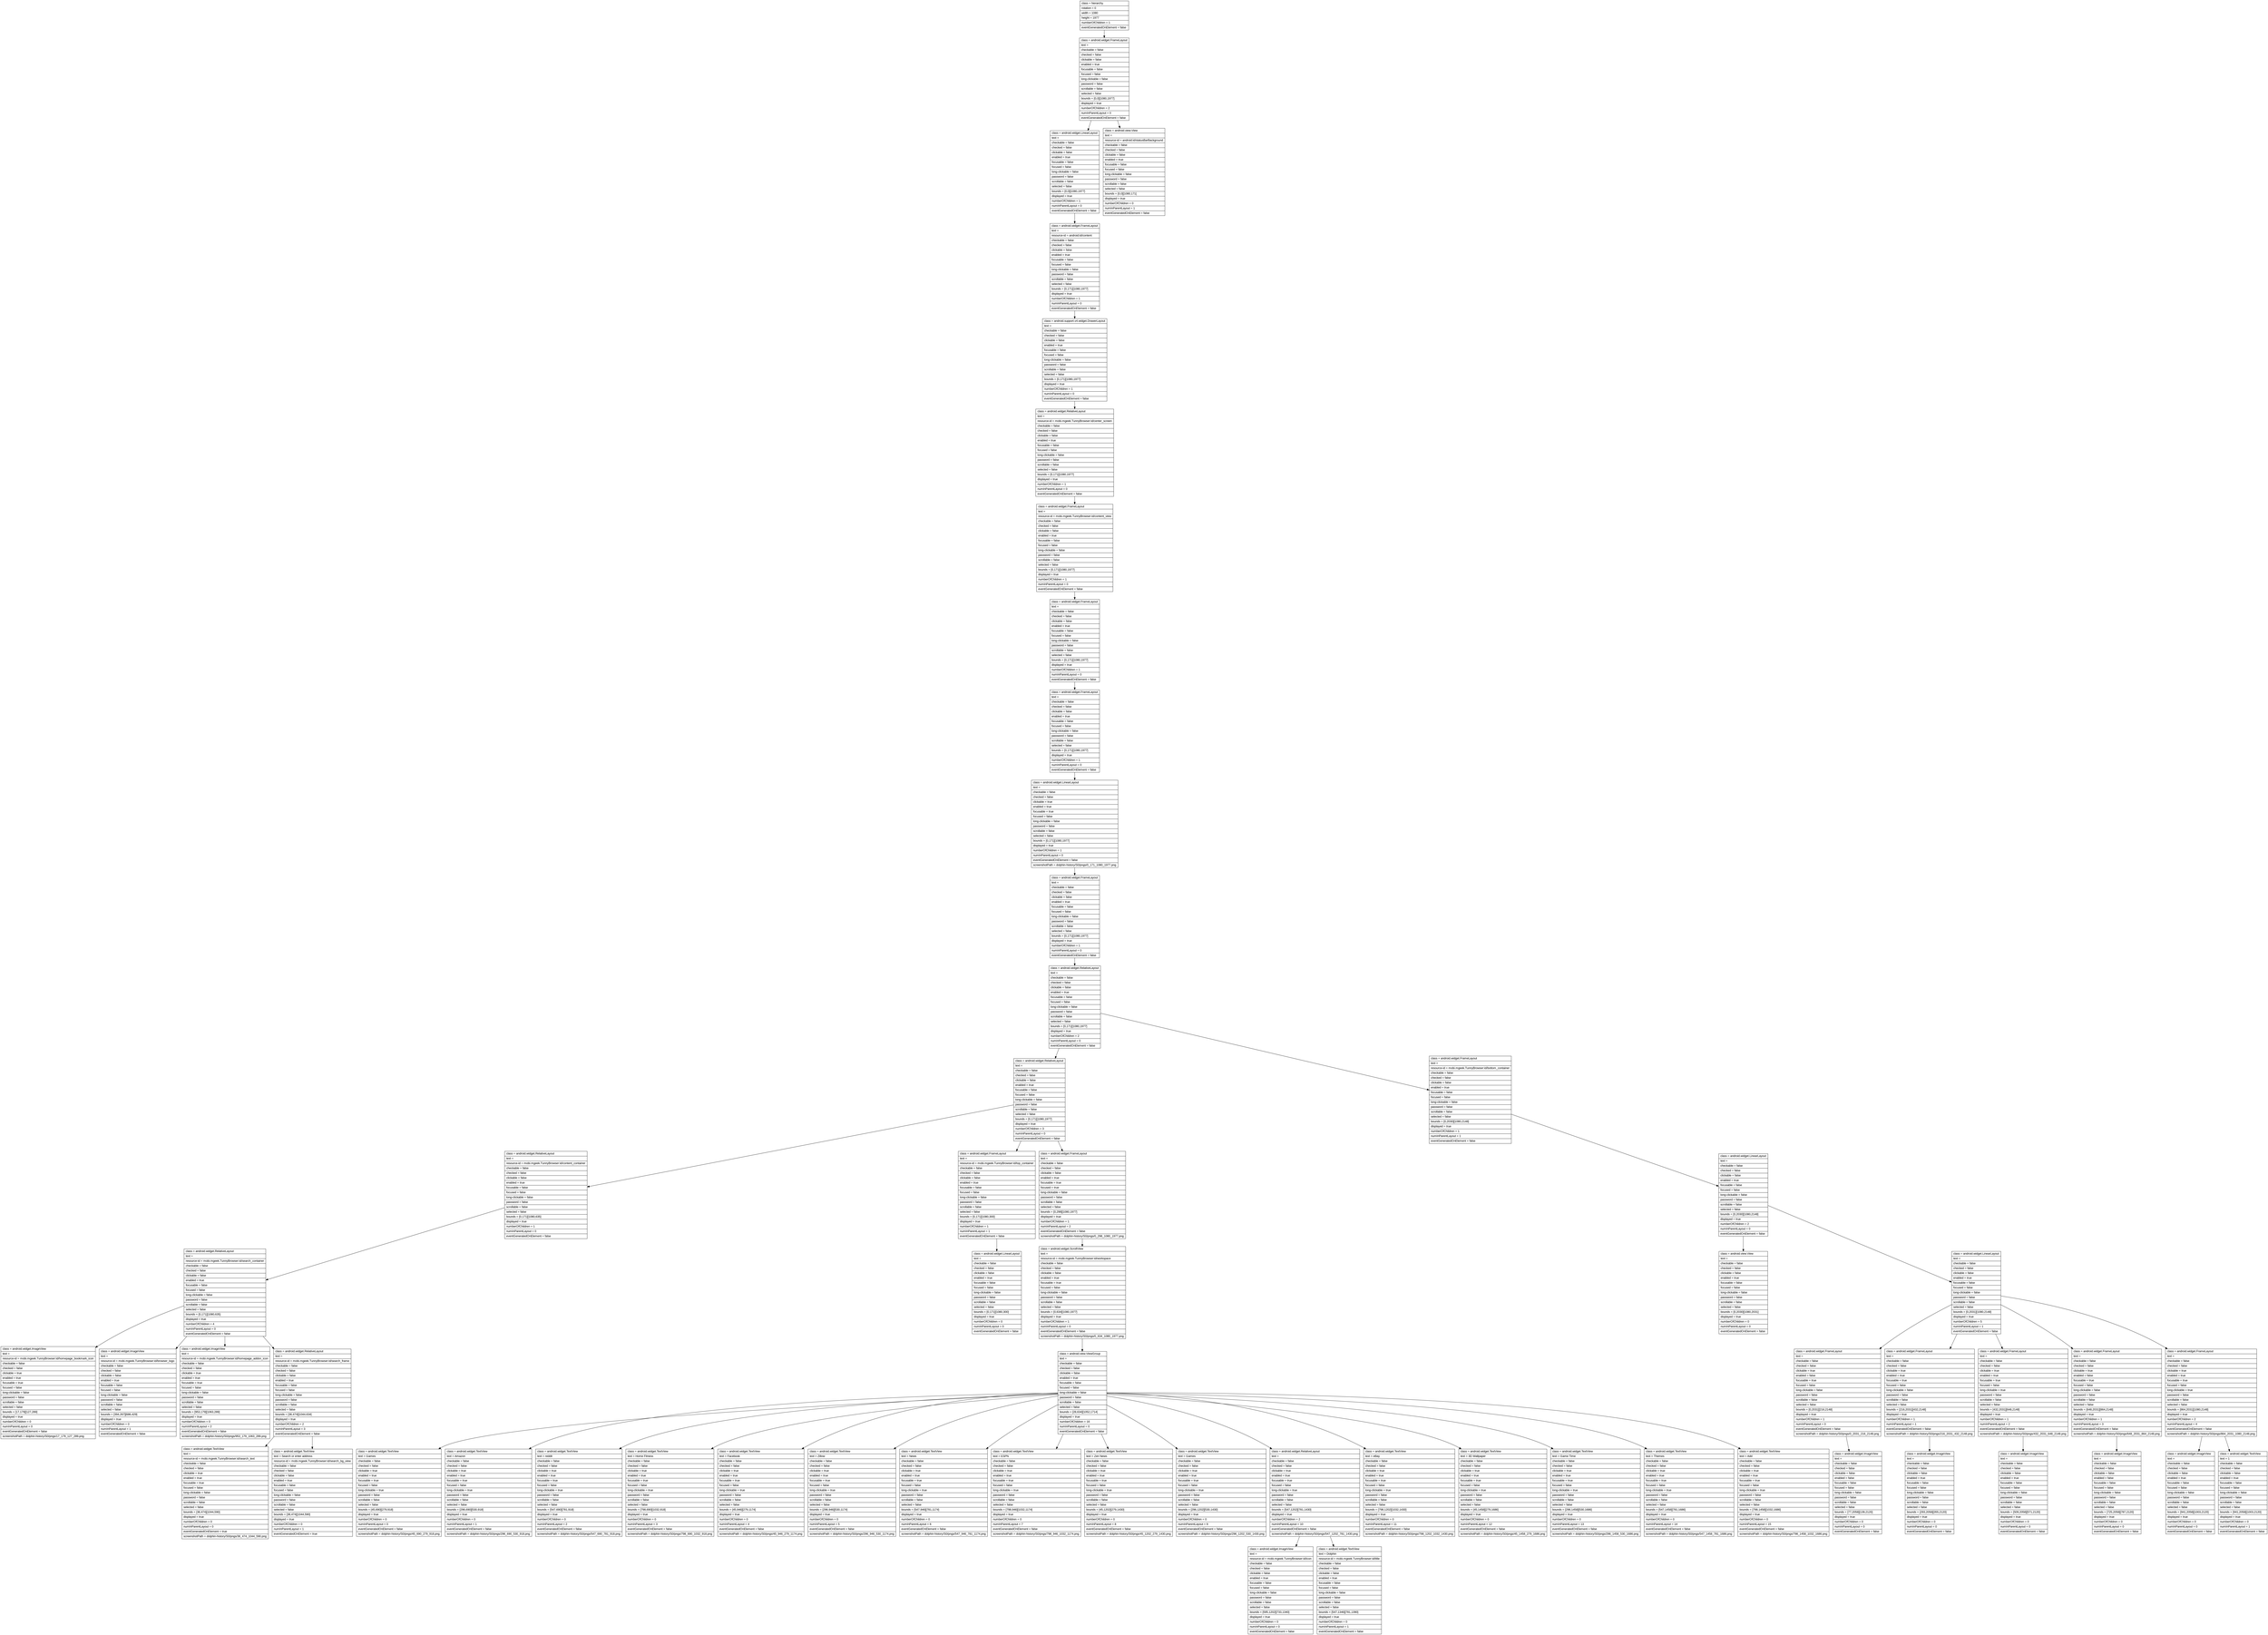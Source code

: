 digraph Layout {

	node [shape=record fontname=Arial];

	0	[label="{class = hierarchy\l|rotation = 0\l|width = 1080\l|height = 1977\l|numberOfChildren = 1\l|eventGeneratedOnElement = false \l}"]
	1	[label="{class = android.widget.FrameLayout\l|text = \l|checkable = false\l|checked = false\l|clickable = false\l|enabled = true\l|focusable = false\l|focused = false\l|long-clickable = false\l|password = false\l|scrollable = false\l|selected = false\l|bounds = [0,0][1080,1977]\l|displayed = true\l|numberOfChildren = 2\l|numInParentLayout = 0\l|eventGeneratedOnElement = false \l}"]
	2	[label="{class = android.widget.LinearLayout\l|text = \l|checkable = false\l|checked = false\l|clickable = false\l|enabled = true\l|focusable = false\l|focused = false\l|long-clickable = false\l|password = false\l|scrollable = false\l|selected = false\l|bounds = [0,0][1080,1977]\l|displayed = true\l|numberOfChildren = 1\l|numInParentLayout = 0\l|eventGeneratedOnElement = false \l}"]
	3	[label="{class = android.view.View\l|text = \l|resource-id = android:id/statusBarBackground\l|checkable = false\l|checked = false\l|clickable = false\l|enabled = true\l|focusable = false\l|focused = false\l|long-clickable = false\l|password = false\l|scrollable = false\l|selected = false\l|bounds = [0,0][1080,171]\l|displayed = true\l|numberOfChildren = 0\l|numInParentLayout = 1\l|eventGeneratedOnElement = false \l}"]
	4	[label="{class = android.widget.FrameLayout\l|text = \l|resource-id = android:id/content\l|checkable = false\l|checked = false\l|clickable = false\l|enabled = true\l|focusable = false\l|focused = false\l|long-clickable = false\l|password = false\l|scrollable = false\l|selected = false\l|bounds = [0,171][1080,1977]\l|displayed = true\l|numberOfChildren = 1\l|numInParentLayout = 0\l|eventGeneratedOnElement = false \l}"]
	5	[label="{class = android.support.v4.widget.DrawerLayout\l|text = \l|checkable = false\l|checked = false\l|clickable = false\l|enabled = true\l|focusable = false\l|focused = false\l|long-clickable = false\l|password = false\l|scrollable = false\l|selected = false\l|bounds = [0,171][1080,1977]\l|displayed = true\l|numberOfChildren = 1\l|numInParentLayout = 0\l|eventGeneratedOnElement = false \l}"]
	6	[label="{class = android.widget.RelativeLayout\l|text = \l|resource-id = mobi.mgeek.TunnyBrowser:id/center_screen\l|checkable = false\l|checked = false\l|clickable = false\l|enabled = true\l|focusable = false\l|focused = false\l|long-clickable = false\l|password = false\l|scrollable = false\l|selected = false\l|bounds = [0,171][1080,1977]\l|displayed = true\l|numberOfChildren = 1\l|numInParentLayout = 0\l|eventGeneratedOnElement = false \l}"]
	7	[label="{class = android.widget.FrameLayout\l|text = \l|resource-id = mobi.mgeek.TunnyBrowser:id/content_view\l|checkable = false\l|checked = false\l|clickable = false\l|enabled = true\l|focusable = false\l|focused = false\l|long-clickable = false\l|password = false\l|scrollable = false\l|selected = false\l|bounds = [0,171][1080,1977]\l|displayed = true\l|numberOfChildren = 1\l|numInParentLayout = 0\l|eventGeneratedOnElement = false \l}"]
	8	[label="{class = android.widget.FrameLayout\l|text = \l|checkable = false\l|checked = false\l|clickable = false\l|enabled = true\l|focusable = false\l|focused = false\l|long-clickable = false\l|password = false\l|scrollable = false\l|selected = false\l|bounds = [0,171][1080,1977]\l|displayed = true\l|numberOfChildren = 1\l|numInParentLayout = 0\l|eventGeneratedOnElement = false \l}"]
	9	[label="{class = android.widget.FrameLayout\l|text = \l|checkable = false\l|checked = false\l|clickable = false\l|enabled = true\l|focusable = false\l|focused = false\l|long-clickable = false\l|password = false\l|scrollable = false\l|selected = false\l|bounds = [0,171][1080,1977]\l|displayed = true\l|numberOfChildren = 1\l|numInParentLayout = 0\l|eventGeneratedOnElement = false \l}"]
	10	[label="{class = android.widget.LinearLayout\l|text = \l|checkable = false\l|checked = false\l|clickable = true\l|enabled = true\l|focusable = true\l|focused = false\l|long-clickable = false\l|password = false\l|scrollable = false\l|selected = false\l|bounds = [0,171][1080,1977]\l|displayed = true\l|numberOfChildren = 1\l|numInParentLayout = 0\l|eventGeneratedOnElement = false \l|screenshotPath = dolphin-history/S0/pngs/0_171_1080_1977.png\l}"]
	11	[label="{class = android.widget.FrameLayout\l|text = \l|checkable = false\l|checked = false\l|clickable = false\l|enabled = true\l|focusable = false\l|focused = false\l|long-clickable = false\l|password = false\l|scrollable = false\l|selected = false\l|bounds = [0,171][1080,1977]\l|displayed = true\l|numberOfChildren = 1\l|numInParentLayout = 0\l|eventGeneratedOnElement = false \l}"]
	12	[label="{class = android.widget.RelativeLayout\l|text = \l|checkable = false\l|checked = false\l|clickable = false\l|enabled = true\l|focusable = false\l|focused = false\l|long-clickable = false\l|password = false\l|scrollable = false\l|selected = false\l|bounds = [0,171][1080,1977]\l|displayed = true\l|numberOfChildren = 2\l|numInParentLayout = 0\l|eventGeneratedOnElement = false \l}"]
	13	[label="{class = android.widget.RelativeLayout\l|text = \l|checkable = false\l|checked = false\l|clickable = false\l|enabled = true\l|focusable = false\l|focused = false\l|long-clickable = false\l|password = false\l|scrollable = false\l|selected = false\l|bounds = [0,171][1080,1977]\l|displayed = true\l|numberOfChildren = 3\l|numInParentLayout = 0\l|eventGeneratedOnElement = false \l}"]
	14	[label="{class = android.widget.FrameLayout\l|text = \l|resource-id = mobi.mgeek.TunnyBrowser:id/bottom_container\l|checkable = false\l|checked = false\l|clickable = false\l|enabled = true\l|focusable = false\l|focused = false\l|long-clickable = false\l|password = false\l|scrollable = false\l|selected = false\l|bounds = [0,2030][1080,2148]\l|displayed = true\l|numberOfChildren = 1\l|numInParentLayout = 1\l|eventGeneratedOnElement = false \l}"]
	15	[label="{class = android.widget.RelativeLayout\l|text = \l|resource-id = mobi.mgeek.TunnyBrowser:id/content_container\l|checkable = false\l|checked = false\l|clickable = false\l|enabled = true\l|focusable = false\l|focused = false\l|long-clickable = false\l|password = false\l|scrollable = false\l|selected = false\l|bounds = [0,171][1080,635]\l|displayed = true\l|numberOfChildren = 1\l|numInParentLayout = 0\l|eventGeneratedOnElement = false \l}"]
	16	[label="{class = android.widget.FrameLayout\l|text = \l|resource-id = mobi.mgeek.TunnyBrowser:id/top_container\l|checkable = false\l|checked = false\l|clickable = false\l|enabled = true\l|focusable = false\l|focused = false\l|long-clickable = false\l|password = false\l|scrollable = false\l|selected = false\l|bounds = [0,171][1080,300]\l|displayed = true\l|numberOfChildren = 1\l|numInParentLayout = 1\l|eventGeneratedOnElement = false \l}"]
	17	[label="{class = android.widget.FrameLayout\l|text = \l|checkable = false\l|checked = false\l|clickable = false\l|enabled = true\l|focusable = true\l|focused = true\l|long-clickable = false\l|password = false\l|scrollable = false\l|selected = false\l|bounds = [0,298][1080,1977]\l|displayed = true\l|numberOfChildren = 1\l|numInParentLayout = 2\l|eventGeneratedOnElement = false \l|screenshotPath = dolphin-history/S0/pngs/0_298_1080_1977.png\l}"]
	18	[label="{class = android.widget.LinearLayout\l|text = \l|checkable = false\l|checked = false\l|clickable = false\l|enabled = true\l|focusable = false\l|focused = false\l|long-clickable = false\l|password = false\l|scrollable = false\l|selected = false\l|bounds = [0,2030][1080,2148]\l|displayed = true\l|numberOfChildren = 2\l|numInParentLayout = 0\l|eventGeneratedOnElement = false \l}"]
	19	[label="{class = android.widget.RelativeLayout\l|text = \l|resource-id = mobi.mgeek.TunnyBrowser:id/search_container\l|checkable = false\l|checked = false\l|clickable = false\l|enabled = true\l|focusable = false\l|focused = false\l|long-clickable = false\l|password = false\l|scrollable = false\l|selected = false\l|bounds = [0,171][1080,635]\l|displayed = true\l|numberOfChildren = 4\l|numInParentLayout = 0\l|eventGeneratedOnElement = false \l}"]
	20	[label="{class = android.widget.LinearLayout\l|text = \l|checkable = false\l|checked = false\l|clickable = false\l|enabled = true\l|focusable = false\l|focused = false\l|long-clickable = false\l|password = false\l|scrollable = false\l|selected = false\l|bounds = [0,171][1080,300]\l|displayed = true\l|numberOfChildren = 0\l|numInParentLayout = 0\l|eventGeneratedOnElement = false \l}"]
	21	[label="{class = android.widget.ScrollView\l|text = \l|resource-id = mobi.mgeek.TunnyBrowser:id/workspace\l|checkable = false\l|checked = false\l|clickable = false\l|enabled = true\l|focusable = true\l|focused = false\l|long-clickable = false\l|password = false\l|scrollable = false\l|selected = false\l|bounds = [0,634][1080,1977]\l|displayed = true\l|numberOfChildren = 1\l|numInParentLayout = 0\l|eventGeneratedOnElement = false \l|screenshotPath = dolphin-history/S0/pngs/0_634_1080_1977.png\l}"]
	22	[label="{class = android.view.View\l|text = \l|checkable = false\l|checked = false\l|clickable = false\l|enabled = true\l|focusable = false\l|focused = false\l|long-clickable = false\l|password = false\l|scrollable = false\l|selected = false\l|bounds = [0,2030][1080,2031]\l|displayed = true\l|numberOfChildren = 0\l|numInParentLayout = 0\l|eventGeneratedOnElement = false \l}"]
	23	[label="{class = android.widget.LinearLayout\l|text = \l|checkable = false\l|checked = false\l|clickable = false\l|enabled = true\l|focusable = false\l|focused = false\l|long-clickable = false\l|password = false\l|scrollable = false\l|selected = false\l|bounds = [0,2031][1080,2148]\l|displayed = true\l|numberOfChildren = 5\l|numInParentLayout = 1\l|eventGeneratedOnElement = false \l}"]
	24	[label="{class = android.widget.ImageView\l|text = \l|resource-id = mobi.mgeek.TunnyBrowser:id/homepage_bookmark_icon\l|checkable = false\l|checked = false\l|clickable = true\l|enabled = true\l|focusable = true\l|focused = false\l|long-clickable = false\l|password = false\l|scrollable = false\l|selected = false\l|bounds = [17,179][127,289]\l|displayed = true\l|numberOfChildren = 0\l|numInParentLayout = 0\l|eventGeneratedOnElement = false \l|screenshotPath = dolphin-history/S0/pngs/17_179_127_289.png\l}"]
	25	[label="{class = android.widget.ImageView\l|text = \l|resource-id = mobi.mgeek.TunnyBrowser:id/browser_logo\l|checkable = false\l|checked = false\l|clickable = false\l|enabled = true\l|focusable = false\l|focused = false\l|long-clickable = false\l|password = false\l|scrollable = false\l|selected = false\l|bounds = [394,267][686,429]\l|displayed = true\l|numberOfChildren = 0\l|numInParentLayout = 1\l|eventGeneratedOnElement = false \l}"]
	26	[label="{class = android.widget.ImageView\l|text = \l|resource-id = mobi.mgeek.TunnyBrowser:id/homepage_addon_icon\l|checkable = false\l|checked = false\l|clickable = true\l|enabled = true\l|focusable = true\l|focused = false\l|long-clickable = false\l|password = false\l|scrollable = false\l|selected = false\l|bounds = [953,179][1063,289]\l|displayed = true\l|numberOfChildren = 0\l|numInParentLayout = 2\l|eventGeneratedOnElement = false \l|screenshotPath = dolphin-history/S0/pngs/953_179_1063_289.png\l}"]
	27	[label="{class = android.widget.RelativeLayout\l|text = \l|resource-id = mobi.mgeek.TunnyBrowser:id/search_frame\l|checkable = false\l|checked = false\l|clickable = false\l|enabled = true\l|focusable = false\l|focused = false\l|long-clickable = false\l|password = false\l|scrollable = false\l|selected = false\l|bounds = [36,474][1044,634]\l|displayed = true\l|numberOfChildren = 2\l|numInParentLayout = 3\l|eventGeneratedOnElement = false \l}"]
	28	[label="{class = android.view.ViewGroup\l|text = \l|checkable = false\l|checked = false\l|clickable = false\l|enabled = true\l|focusable = false\l|focused = false\l|long-clickable = false\l|password = false\l|scrollable = false\l|selected = false\l|bounds = [28,634][1052,1714]\l|displayed = true\l|numberOfChildren = 16\l|numInParentLayout = 0\l|eventGeneratedOnElement = false \l}"]
	29	[label="{class = android.widget.FrameLayout\l|text = \l|checkable = false\l|checked = false\l|clickable = true\l|enabled = false\l|focusable = true\l|focused = false\l|long-clickable = false\l|password = false\l|scrollable = false\l|selected = false\l|bounds = [0,2031][216,2148]\l|displayed = true\l|numberOfChildren = 1\l|numInParentLayout = 0\l|eventGeneratedOnElement = false \l|screenshotPath = dolphin-history/S0/pngs/0_2031_216_2148.png\l}"]
	30	[label="{class = android.widget.FrameLayout\l|text = \l|checkable = false\l|checked = false\l|clickable = true\l|enabled = true\l|focusable = true\l|focused = false\l|long-clickable = false\l|password = false\l|scrollable = false\l|selected = false\l|bounds = [216,2031][432,2148]\l|displayed = true\l|numberOfChildren = 1\l|numInParentLayout = 1\l|eventGeneratedOnElement = false \l|screenshotPath = dolphin-history/S0/pngs/216_2031_432_2148.png\l}"]
	31	[label="{class = android.widget.FrameLayout\l|text = \l|checkable = false\l|checked = false\l|clickable = true\l|enabled = true\l|focusable = true\l|focused = false\l|long-clickable = true\l|password = false\l|scrollable = false\l|selected = false\l|bounds = [432,2031][648,2148]\l|displayed = true\l|numberOfChildren = 1\l|numInParentLayout = 2\l|eventGeneratedOnElement = false \l|screenshotPath = dolphin-history/S0/pngs/432_2031_648_2148.png\l}"]
	32	[label="{class = android.widget.FrameLayout\l|text = \l|checkable = false\l|checked = false\l|clickable = true\l|enabled = false\l|focusable = true\l|focused = false\l|long-clickable = false\l|password = false\l|scrollable = false\l|selected = false\l|bounds = [648,2031][864,2148]\l|displayed = true\l|numberOfChildren = 1\l|numInParentLayout = 3\l|eventGeneratedOnElement = false \l|screenshotPath = dolphin-history/S0/pngs/648_2031_864_2148.png\l}"]
	33	[label="{class = android.widget.FrameLayout\l|text = \l|checkable = false\l|checked = false\l|clickable = true\l|enabled = true\l|focusable = true\l|focused = false\l|long-clickable = true\l|password = false\l|scrollable = false\l|selected = false\l|bounds = [864,2031][1080,2148]\l|displayed = true\l|numberOfChildren = 2\l|numInParentLayout = 4\l|eventGeneratedOnElement = false \l|screenshotPath = dolphin-history/S0/pngs/864_2031_1080_2148.png\l}"]
	34	[label="{class = android.widget.TextView\l|text = \l|resource-id = mobi.mgeek.TunnyBrowser:id/search_text\l|checkable = false\l|checked = false\l|clickable = true\l|enabled = true\l|focusable = true\l|focused = false\l|long-clickable = false\l|password = false\l|scrollable = false\l|selected = false\l|bounds = [36,474][1044,590]\l|displayed = true\l|numberOfChildren = 0\l|numInParentLayout = 0\l|eventGeneratedOnElement = true \l|screenshotPath = dolphin-history/S0/pngs/36_474_1044_590.png\l}"]
	35	[label="{class = android.widget.TextView\l|text = Search or enter address\l|resource-id = mobi.mgeek.TunnyBrowser:id/search_bg_view\l|checkable = false\l|checked = false\l|clickable = false\l|enabled = true\l|focusable = false\l|focused = false\l|long-clickable = false\l|password = false\l|scrollable = false\l|selected = false\l|bounds = [36,474][1044,590]\l|displayed = true\l|numberOfChildren = 0\l|numInParentLayout = 1\l|eventGeneratedOnElement = true \l}"]
	36	[label="{class = android.widget.TextView\l|text = Games\l|checkable = false\l|checked = false\l|clickable = true\l|enabled = true\l|focusable = true\l|focused = false\l|long-clickable = true\l|password = false\l|scrollable = false\l|selected = false\l|bounds = [45,690][279,918]\l|displayed = true\l|numberOfChildren = 0\l|numInParentLayout = 0\l|eventGeneratedOnElement = false \l|screenshotPath = dolphin-history/S0/pngs/45_690_279_918.png\l}"]
	37	[label="{class = android.widget.TextView\l|text = Amazon\l|checkable = false\l|checked = false\l|clickable = true\l|enabled = true\l|focusable = true\l|focused = false\l|long-clickable = true\l|password = false\l|scrollable = false\l|selected = false\l|bounds = [296,690][530,918]\l|displayed = true\l|numberOfChildren = 0\l|numInParentLayout = 1\l|eventGeneratedOnElement = false \l|screenshotPath = dolphin-history/S0/pngs/296_690_530_918.png\l}"]
	38	[label="{class = android.widget.TextView\l|text = reddit\l|checkable = false\l|checked = false\l|clickable = true\l|enabled = true\l|focusable = true\l|focused = false\l|long-clickable = true\l|password = false\l|scrollable = false\l|selected = false\l|bounds = [547,690][781,918]\l|displayed = true\l|numberOfChildren = 0\l|numInParentLayout = 2\l|eventGeneratedOnElement = false \l|screenshotPath = dolphin-history/S0/pngs/547_690_781_918.png\l}"]
	39	[label="{class = android.widget.TextView\l|text = Home Fitness\l|checkable = false\l|checked = false\l|clickable = true\l|enabled = true\l|focusable = true\l|focused = false\l|long-clickable = true\l|password = false\l|scrollable = false\l|selected = false\l|bounds = [798,690][1032,918]\l|displayed = true\l|numberOfChildren = 0\l|numInParentLayout = 3\l|eventGeneratedOnElement = false \l|screenshotPath = dolphin-history/S0/pngs/798_690_1032_918.png\l}"]
	40	[label="{class = android.widget.TextView\l|text = Facebook\l|checkable = false\l|checked = false\l|clickable = true\l|enabled = true\l|focusable = true\l|focused = false\l|long-clickable = true\l|password = false\l|scrollable = false\l|selected = false\l|bounds = [45,946][279,1174]\l|displayed = true\l|numberOfChildren = 0\l|numInParentLayout = 4\l|eventGeneratedOnElement = false \l|screenshotPath = dolphin-history/S0/pngs/45_946_279_1174.png\l}"]
	41	[label="{class = android.widget.TextView\l|text = Zillow\l|checkable = false\l|checked = false\l|clickable = true\l|enabled = true\l|focusable = true\l|focused = false\l|long-clickable = true\l|password = false\l|scrollable = false\l|selected = false\l|bounds = [296,946][530,1174]\l|displayed = true\l|numberOfChildren = 0\l|numInParentLayout = 5\l|eventGeneratedOnElement = false \l|screenshotPath = dolphin-history/S0/pngs/296_946_530_1174.png\l}"]
	42	[label="{class = android.widget.TextView\l|text = News\l|checkable = false\l|checked = false\l|clickable = true\l|enabled = true\l|focusable = true\l|focused = false\l|long-clickable = true\l|password = false\l|scrollable = false\l|selected = false\l|bounds = [547,946][781,1174]\l|displayed = true\l|numberOfChildren = 0\l|numInParentLayout = 6\l|eventGeneratedOnElement = false \l|screenshotPath = dolphin-history/S0/pngs/547_946_781_1174.png\l}"]
	43	[label="{class = android.widget.TextView\l|text = ESPN\l|checkable = false\l|checked = false\l|clickable = true\l|enabled = true\l|focusable = true\l|focused = false\l|long-clickable = true\l|password = false\l|scrollable = false\l|selected = false\l|bounds = [798,946][1032,1174]\l|displayed = true\l|numberOfChildren = 0\l|numInParentLayout = 7\l|eventGeneratedOnElement = false \l|screenshotPath = dolphin-history/S0/pngs/798_946_1032_1174.png\l}"]
	44	[label="{class = android.widget.TextView\l|text = Zen News\l|checkable = false\l|checked = false\l|clickable = true\l|enabled = true\l|focusable = true\l|focused = false\l|long-clickable = true\l|password = false\l|scrollable = false\l|selected = false\l|bounds = [45,1202][279,1430]\l|displayed = true\l|numberOfChildren = 0\l|numInParentLayout = 8\l|eventGeneratedOnElement = false \l|screenshotPath = dolphin-history/S0/pngs/45_1202_279_1430.png\l}"]
	45	[label="{class = android.widget.TextView\l|text = Games\l|checkable = false\l|checked = false\l|clickable = true\l|enabled = true\l|focusable = true\l|focused = false\l|long-clickable = true\l|password = false\l|scrollable = false\l|selected = false\l|bounds = [296,1202][530,1430]\l|displayed = true\l|numberOfChildren = 0\l|numInParentLayout = 9\l|eventGeneratedOnElement = false \l|screenshotPath = dolphin-history/S0/pngs/296_1202_530_1430.png\l}"]
	46	[label="{class = android.widget.RelativeLayout\l|text = \l|checkable = false\l|checked = false\l|clickable = true\l|enabled = true\l|focusable = true\l|focused = false\l|long-clickable = true\l|password = false\l|scrollable = false\l|selected = false\l|bounds = [547,1202][781,1430]\l|displayed = true\l|numberOfChildren = 2\l|numInParentLayout = 10\l|eventGeneratedOnElement = false \l|screenshotPath = dolphin-history/S0/pngs/547_1202_781_1430.png\l}"]
	47	[label="{class = android.widget.TextView\l|text = eBay\l|checkable = false\l|checked = false\l|clickable = true\l|enabled = true\l|focusable = true\l|focused = false\l|long-clickable = true\l|password = false\l|scrollable = false\l|selected = false\l|bounds = [798,1202][1032,1430]\l|displayed = true\l|numberOfChildren = 0\l|numInParentLayout = 11\l|eventGeneratedOnElement = false \l|screenshotPath = dolphin-history/S0/pngs/798_1202_1032_1430.png\l}"]
	48	[label="{class = android.widget.TextView\l|text = 3D Wallpaper\l|checkable = false\l|checked = false\l|clickable = true\l|enabled = true\l|focusable = true\l|focused = false\l|long-clickable = true\l|password = false\l|scrollable = false\l|selected = false\l|bounds = [45,1458][279,1686]\l|displayed = true\l|numberOfChildren = 0\l|numInParentLayout = 12\l|eventGeneratedOnElement = false \l|screenshotPath = dolphin-history/S0/pngs/45_1458_279_1686.png\l}"]
	49	[label="{class = android.widget.TextView\l|text = Game Time\l|checkable = false\l|checked = false\l|clickable = true\l|enabled = true\l|focusable = true\l|focused = false\l|long-clickable = true\l|password = false\l|scrollable = false\l|selected = false\l|bounds = [296,1458][530,1686]\l|displayed = true\l|numberOfChildren = 0\l|numInParentLayout = 13\l|eventGeneratedOnElement = false \l|screenshotPath = dolphin-history/S0/pngs/296_1458_530_1686.png\l}"]
	50	[label="{class = android.widget.TextView\l|text = Themes\l|checkable = false\l|checked = false\l|clickable = true\l|enabled = true\l|focusable = true\l|focused = false\l|long-clickable = true\l|password = false\l|scrollable = false\l|selected = false\l|bounds = [547,1458][781,1686]\l|displayed = true\l|numberOfChildren = 0\l|numInParentLayout = 14\l|eventGeneratedOnElement = false \l|screenshotPath = dolphin-history/S0/pngs/547_1458_781_1686.png\l}"]
	51	[label="{class = android.widget.TextView\l|text = Add\l|checkable = false\l|checked = false\l|clickable = true\l|enabled = true\l|focusable = true\l|focused = false\l|long-clickable = true\l|password = false\l|scrollable = false\l|selected = false\l|bounds = [798,1458][1032,1686]\l|displayed = true\l|numberOfChildren = 0\l|numInParentLayout = 15\l|eventGeneratedOnElement = false \l|screenshotPath = dolphin-history/S0/pngs/798_1458_1032_1686.png\l}"]
	52	[label="{class = android.widget.ImageView\l|text = \l|checkable = false\l|checked = false\l|clickable = false\l|enabled = false\l|focusable = false\l|focused = false\l|long-clickable = false\l|password = false\l|scrollable = false\l|selected = false\l|bounds = [77,2058][139,2120]\l|displayed = true\l|numberOfChildren = 0\l|numInParentLayout = 0\l|eventGeneratedOnElement = false \l}"]
	53	[label="{class = android.widget.ImageView\l|text = \l|checkable = false\l|checked = false\l|clickable = false\l|enabled = true\l|focusable = false\l|focused = false\l|long-clickable = false\l|password = false\l|scrollable = false\l|selected = false\l|bounds = [293,2058][355,2120]\l|displayed = true\l|numberOfChildren = 0\l|numInParentLayout = 0\l|eventGeneratedOnElement = false \l}"]
	54	[label="{class = android.widget.ImageView\l|text = \l|checkable = false\l|checked = false\l|clickable = false\l|enabled = true\l|focusable = false\l|focused = false\l|long-clickable = false\l|password = false\l|scrollable = false\l|selected = false\l|bounds = [509,2058][571,2120]\l|displayed = true\l|numberOfChildren = 0\l|numInParentLayout = 0\l|eventGeneratedOnElement = false \l}"]
	55	[label="{class = android.widget.ImageView\l|text = \l|checkable = false\l|checked = false\l|clickable = false\l|enabled = false\l|focusable = false\l|focused = false\l|long-clickable = false\l|password = false\l|scrollable = false\l|selected = false\l|bounds = [725,2058][787,2120]\l|displayed = true\l|numberOfChildren = 0\l|numInParentLayout = 0\l|eventGeneratedOnElement = false \l}"]
	56	[label="{class = android.widget.ImageView\l|text = \l|checkable = false\l|checked = false\l|clickable = false\l|enabled = true\l|focusable = false\l|focused = false\l|long-clickable = false\l|password = false\l|scrollable = false\l|selected = false\l|bounds = [941,2058][1003,2120]\l|displayed = true\l|numberOfChildren = 0\l|numInParentLayout = 0\l|eventGeneratedOnElement = false \l}"]
	57	[label="{class = android.widget.TextView\l|text = 1\l|checkable = false\l|checked = false\l|clickable = false\l|enabled = true\l|focusable = false\l|focused = false\l|long-clickable = false\l|password = false\l|scrollable = false\l|selected = false\l|bounds = [941,2058][1003,2120]\l|displayed = true\l|numberOfChildren = 0\l|numInParentLayout = 1\l|eventGeneratedOnElement = false \l}"]
	58	[label="{class = android.widget.ImageView\l|text = \l|resource-id = mobi.mgeek.TunnyBrowser:id/icon\l|checkable = false\l|checked = false\l|clickable = false\l|enabled = true\l|focusable = false\l|focused = false\l|long-clickable = false\l|password = false\l|scrollable = false\l|selected = false\l|bounds = [595,1202][733,1340]\l|displayed = true\l|numberOfChildren = 0\l|numInParentLayout = 0\l|eventGeneratedOnElement = false \l}"]
	59	[label="{class = android.widget.TextView\l|text = Dolphin\l|resource-id = mobi.mgeek.TunnyBrowser:id/title\l|checkable = false\l|checked = false\l|clickable = false\l|enabled = true\l|focusable = false\l|focused = false\l|long-clickable = false\l|password = false\l|scrollable = false\l|selected = false\l|bounds = [547,1346][781,1390]\l|displayed = true\l|numberOfChildren = 0\l|numInParentLayout = 1\l|eventGeneratedOnElement = false \l}"]


	0 -> 1
	1 -> 2
	1 -> 3
	2 -> 4
	4 -> 5
	5 -> 6
	6 -> 7
	7 -> 8
	8 -> 9
	9 -> 10
	10 -> 11
	11 -> 12
	12 -> 13
	12 -> 14
	13 -> 15
	13 -> 16
	13 -> 17
	14 -> 18
	15 -> 19
	16 -> 20
	17 -> 21
	18 -> 22
	18 -> 23
	19 -> 24
	19 -> 25
	19 -> 26
	19 -> 27
	21 -> 28
	23 -> 29
	23 -> 30
	23 -> 31
	23 -> 32
	23 -> 33
	27 -> 34
	27 -> 35
	28 -> 36
	28 -> 37
	28 -> 38
	28 -> 39
	28 -> 40
	28 -> 41
	28 -> 42
	28 -> 43
	28 -> 44
	28 -> 45
	28 -> 46
	28 -> 47
	28 -> 48
	28 -> 49
	28 -> 50
	28 -> 51
	29 -> 52
	30 -> 53
	31 -> 54
	32 -> 55
	33 -> 56
	33 -> 57
	46 -> 58
	46 -> 59


}